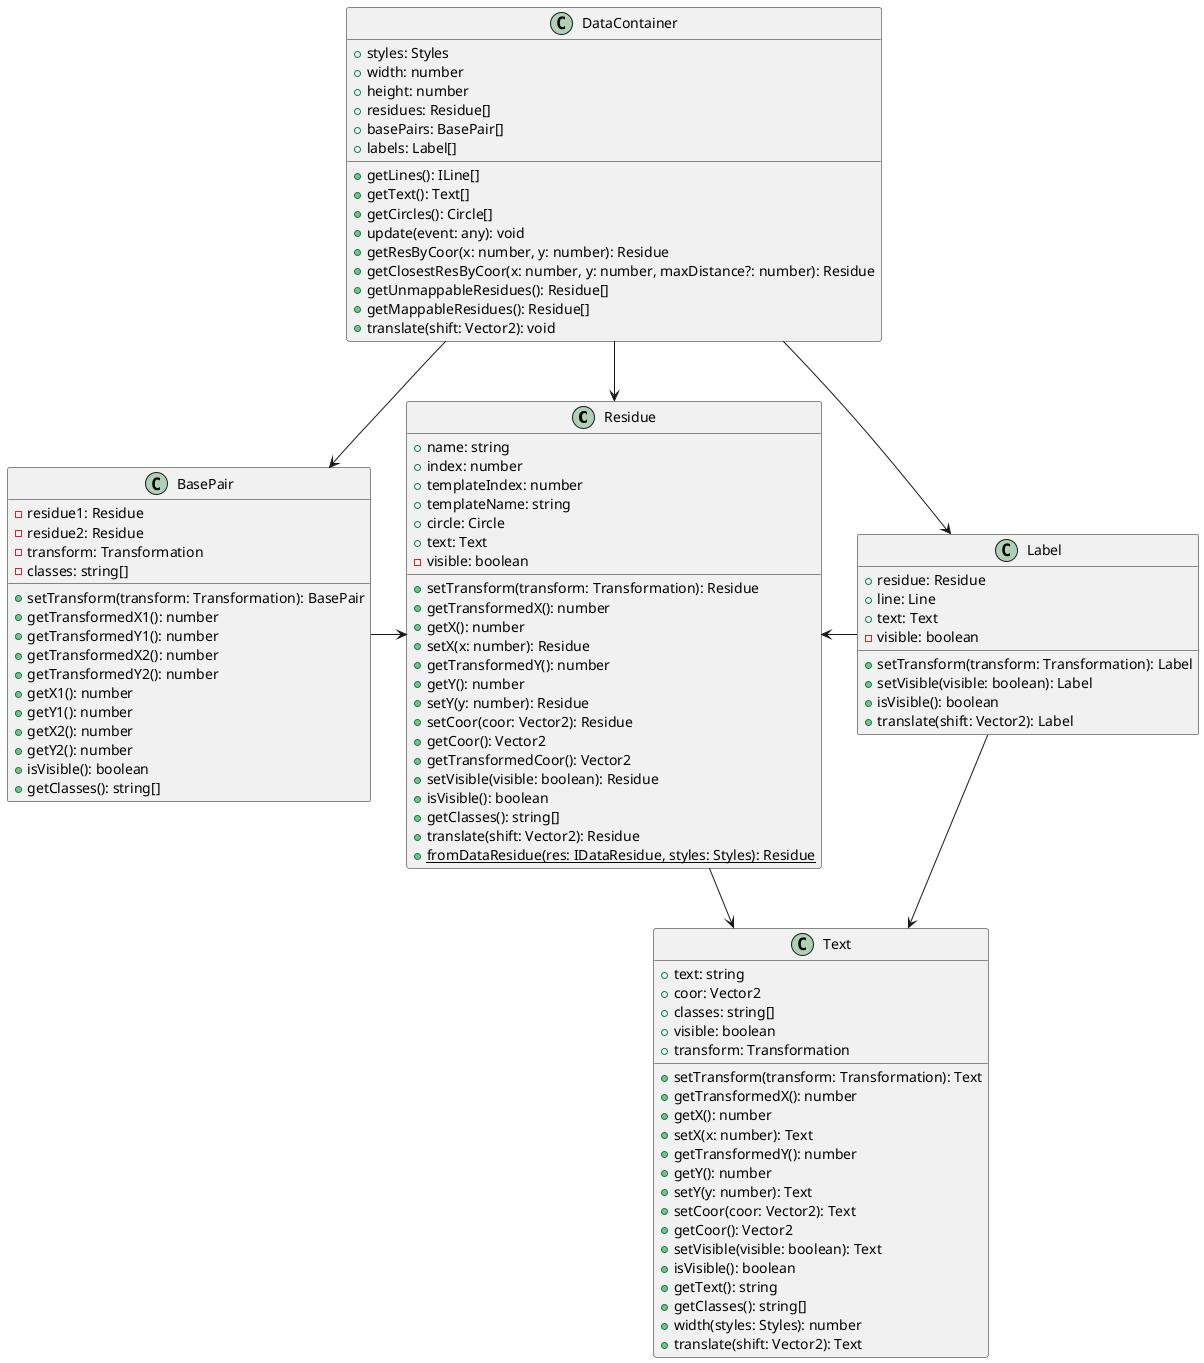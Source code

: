 @startuml
class Residue {
    +name: string
    +index: number
    +templateIndex: number
    +templateName: string
    +circle: Circle
    +text: Text
    -visible: boolean
    +setTransform(transform: Transformation): Residue
    +getTransformedX(): number
    +getX(): number
    +setX(x: number): Residue
    +getTransformedY(): number
    +getY(): number
    +setY(y: number): Residue
    +setCoor(coor: Vector2): Residue
    +getCoor(): Vector2
    +getTransformedCoor(): Vector2
    +setVisible(visible: boolean): Residue
    +isVisible(): boolean
    +getClasses(): string[]
    +translate(shift: Vector2): Residue
    +{static} fromDataResidue(res: IDataResidue, styles: Styles): Residue
}
class BasePair {
    -residue1: Residue
    -residue2: Residue
    -transform: Transformation
    -classes: string[]
    +setTransform(transform: Transformation): BasePair
    +getTransformedX1(): number
    +getTransformedY1(): number
    +getTransformedX2(): number
    +getTransformedY2(): number
    +getX1(): number
    +getY1(): number
    +getX2(): number
    +getY2(): number
    +isVisible(): boolean
    +getClasses(): string[]
}
class Label {
    +residue: Residue
    +line: Line
    +text: Text
    -visible: boolean
    +setTransform(transform: Transformation): Label
    +setVisible(visible: boolean): Label
    +isVisible(): boolean
    +translate(shift: Vector2): Label
}
class Text {
    +text: string
    +coor: Vector2
    +classes: string[]
    +visible: boolean
    +transform: Transformation
    +setTransform(transform: Transformation): Text
    +getTransformedX(): number
    +getX(): number
    +setX(x: number): Text
    +getTransformedY(): number
    +getY(): number
    +setY(y: number): Text
    +setCoor(coor: Vector2): Text
    +getCoor(): Vector2
    +setVisible(visible: boolean): Text
    +isVisible(): boolean
    +getText(): string
    +getClasses(): string[]
    +width(styles: Styles): number
    +translate(shift: Vector2): Text
}
class DataContainer {
    +styles: Styles
    +width: number
    +height: number
    +residues: Residue[]
    +basePairs: BasePair[]
    +labels: Label[]
    +getLines(): ILine[]
    +getText(): Text[]
    +getCircles(): Circle[]
    +update(event: any): void
    +getResByCoor(x: number, y: number): Residue
    +getClosestResByCoor(x: number, y: number, maxDistance?: number): Residue
    +getUnmappableResidues(): Residue[]
    +getMappableResidues(): Residue[]
    +translate(shift: Vector2): void
}
Residue -d-> Text
BasePair -r-> Residue
Label -l-> Residue
Label -d-> Text
DataContainer --> Residue
DataContainer --> BasePair
DataContainer --> Label
@enduml
